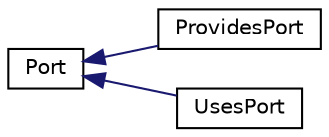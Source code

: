 digraph "Graphical Class Hierarchy"
{
 // INTERACTIVE_SVG=YES
  edge [fontname="Helvetica",fontsize="10",labelfontname="Helvetica",labelfontsize="10"];
  node [fontname="Helvetica",fontsize="10",shape=record];
  rankdir="LR";
  Node1 [label="Port",height=0.2,width=0.4,color="black", fillcolor="white", style="filled",URL="$class_port.html"];
  Node1 -> Node2 [dir="back",color="midnightblue",fontsize="10",style="solid",fontname="Helvetica"];
  Node2 [label="ProvidesPort",height=0.2,width=0.4,color="black", fillcolor="white", style="filled",URL="$class_provides_port.html"];
  Node1 -> Node3 [dir="back",color="midnightblue",fontsize="10",style="solid",fontname="Helvetica"];
  Node3 [label="UsesPort",height=0.2,width=0.4,color="black", fillcolor="white", style="filled",URL="$class_uses_port.html"];
}
